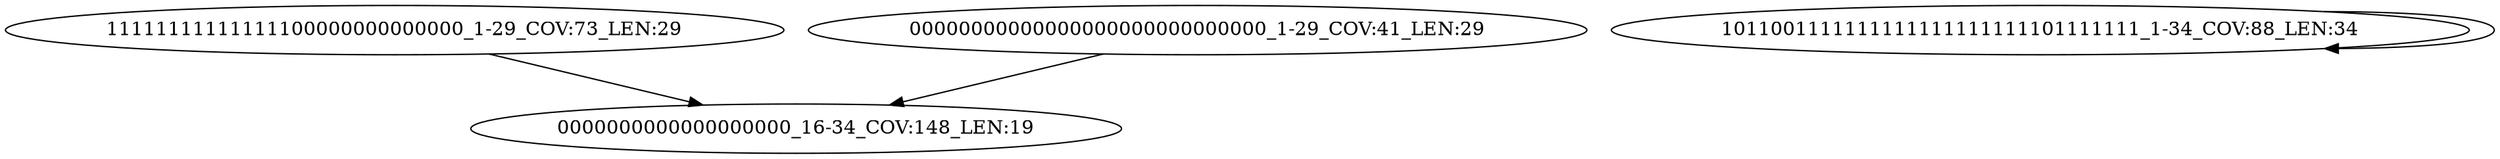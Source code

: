 digraph G {
    "11111111111111100000000000000_1-29_COV:73_LEN:29" -> "0000000000000000000_16-34_COV:148_LEN:19";
    "00000000000000000000000000000_1-29_COV:41_LEN:29" -> "0000000000000000000_16-34_COV:148_LEN:19";
    "1011001111111111111111111101111111_1-34_COV:88_LEN:34" -> "1011001111111111111111111101111111_1-34_COV:88_LEN:34";
}
